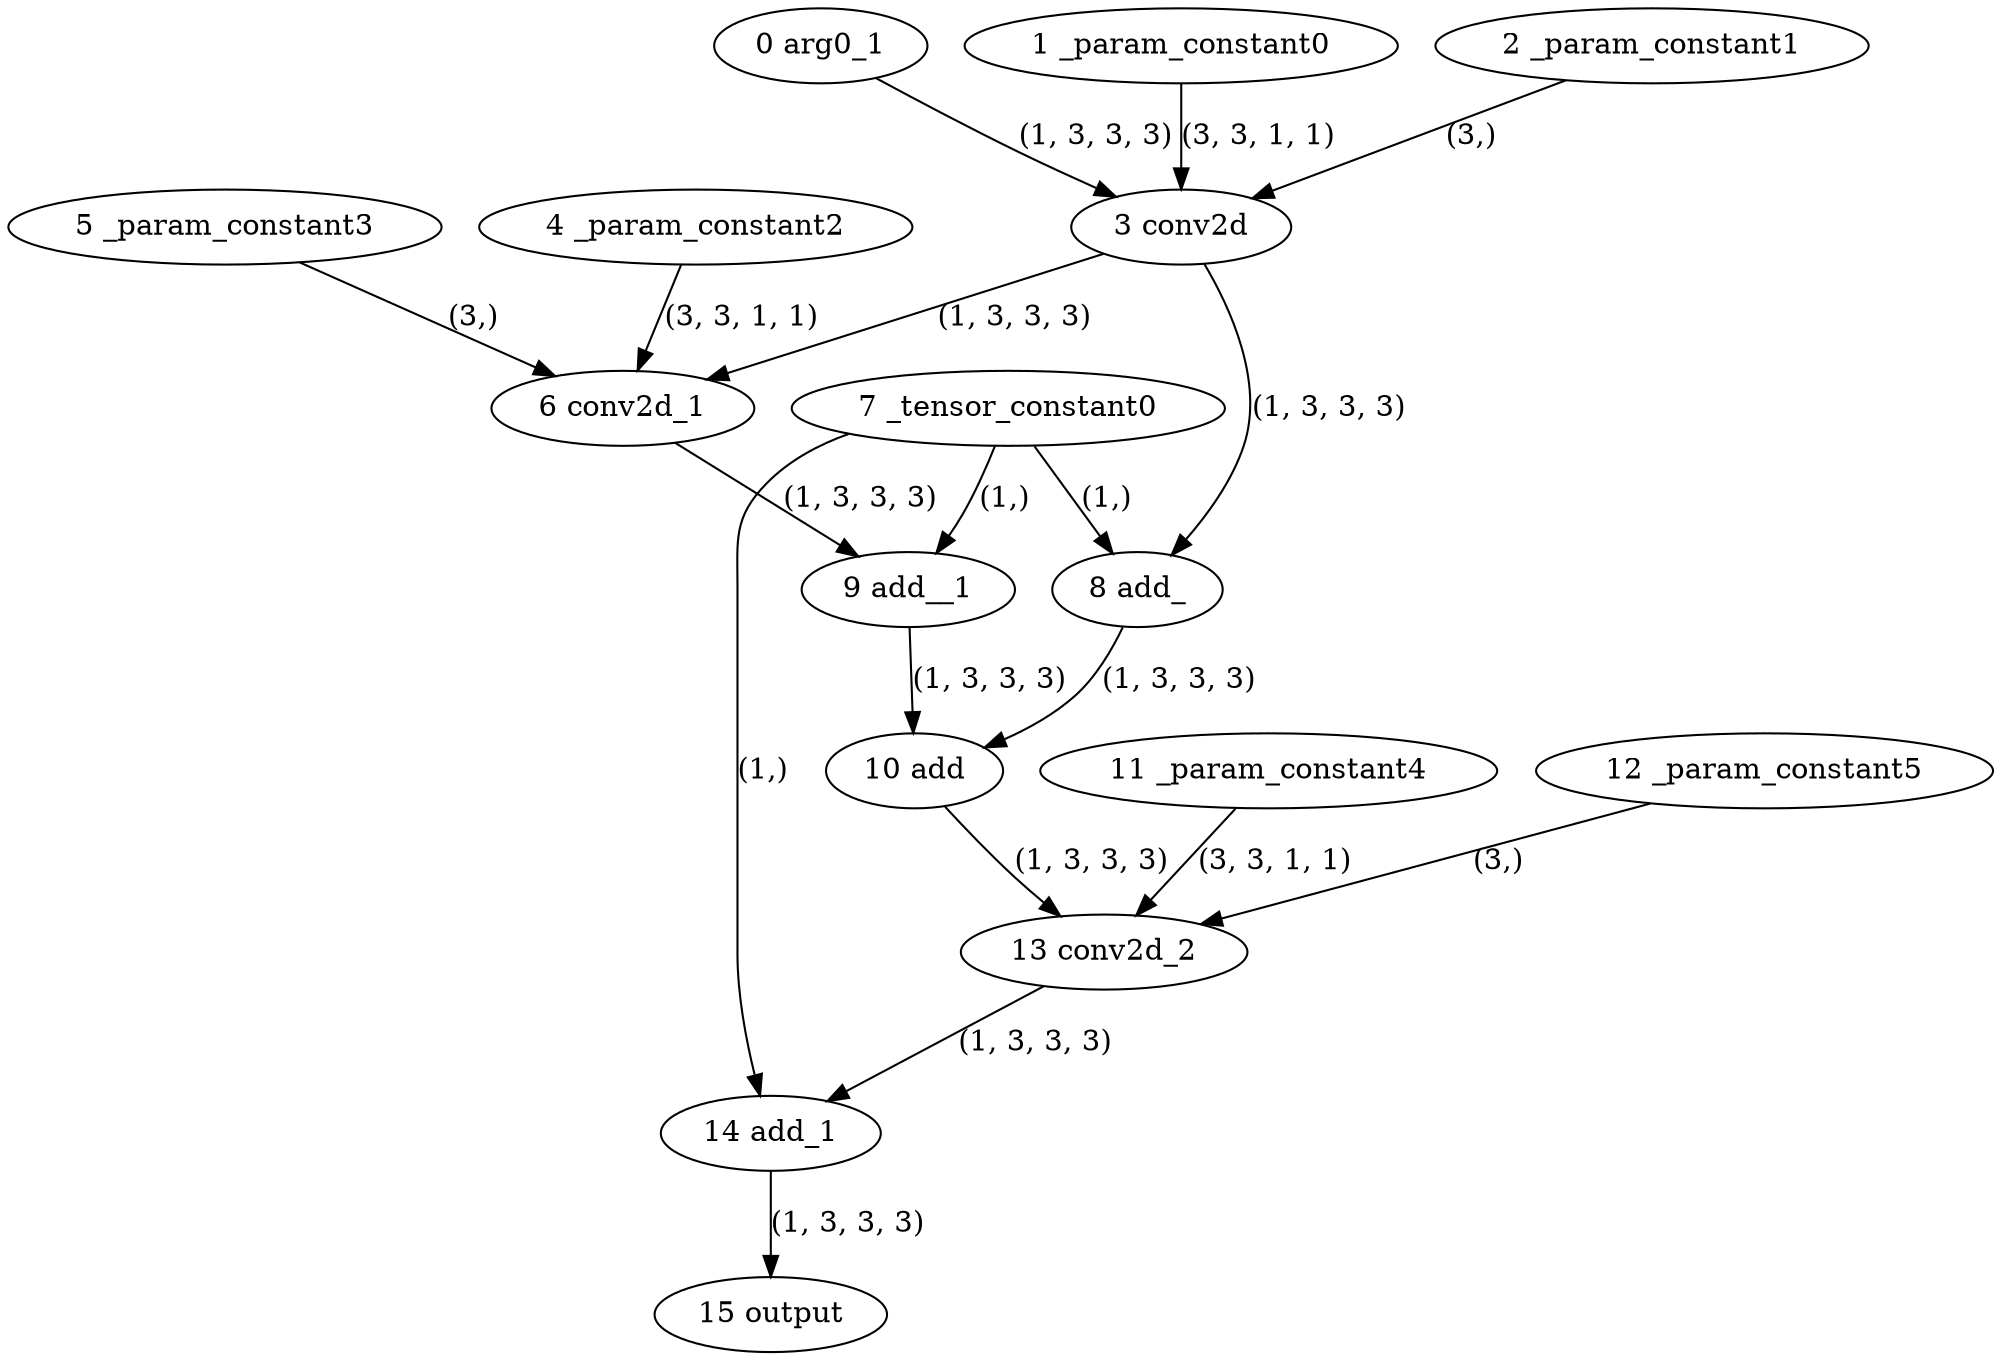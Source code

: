 strict digraph  {
"0 arg0_1" [id=0, type=input];
"1 _param_constant0" [id=1, type=get_attr];
"2 _param_constant1" [id=2, type=get_attr];
"3 conv2d" [id=3, type=conv2d];
"4 _param_constant2" [id=4, type=get_attr];
"5 _param_constant3" [id=5, type=get_attr];
"6 conv2d_1" [id=6, type=conv2d];
"7 _tensor_constant0" [id=7, type=get_attr];
"8 add_" [id=8, type=add_];
"9 add__1" [id=9, type=add_];
"10 add" [id=10, type=add];
"11 _param_constant4" [id=11, type=get_attr];
"12 _param_constant5" [id=12, type=get_attr];
"13 conv2d_2" [id=13, type=conv2d];
"14 add_1" [id=14, type=add];
"15 output" [id=15, type=output];
"0 arg0_1" -> "3 conv2d"  [label="(1, 3, 3, 3)", style=solid];
"1 _param_constant0" -> "3 conv2d"  [label="(3, 3, 1, 1)", style=solid];
"2 _param_constant1" -> "3 conv2d"  [label="(3,)", style=solid];
"3 conv2d" -> "6 conv2d_1"  [label="(1, 3, 3, 3)", style=solid];
"3 conv2d" -> "8 add_"  [label="(1, 3, 3, 3)", style=solid];
"4 _param_constant2" -> "6 conv2d_1"  [label="(3, 3, 1, 1)", style=solid];
"5 _param_constant3" -> "6 conv2d_1"  [label="(3,)", style=solid];
"6 conv2d_1" -> "9 add__1"  [label="(1, 3, 3, 3)", style=solid];
"7 _tensor_constant0" -> "8 add_"  [label="(1,)", style=solid];
"7 _tensor_constant0" -> "9 add__1"  [label="(1,)", style=solid];
"7 _tensor_constant0" -> "14 add_1"  [label="(1,)", style=solid];
"8 add_" -> "10 add"  [label="(1, 3, 3, 3)", style=solid];
"9 add__1" -> "10 add"  [label="(1, 3, 3, 3)", style=solid];
"10 add" -> "13 conv2d_2"  [label="(1, 3, 3, 3)", style=solid];
"11 _param_constant4" -> "13 conv2d_2"  [label="(3, 3, 1, 1)", style=solid];
"12 _param_constant5" -> "13 conv2d_2"  [label="(3,)", style=solid];
"13 conv2d_2" -> "14 add_1"  [label="(1, 3, 3, 3)", style=solid];
"14 add_1" -> "15 output"  [label="(1, 3, 3, 3)", style=solid];
}
